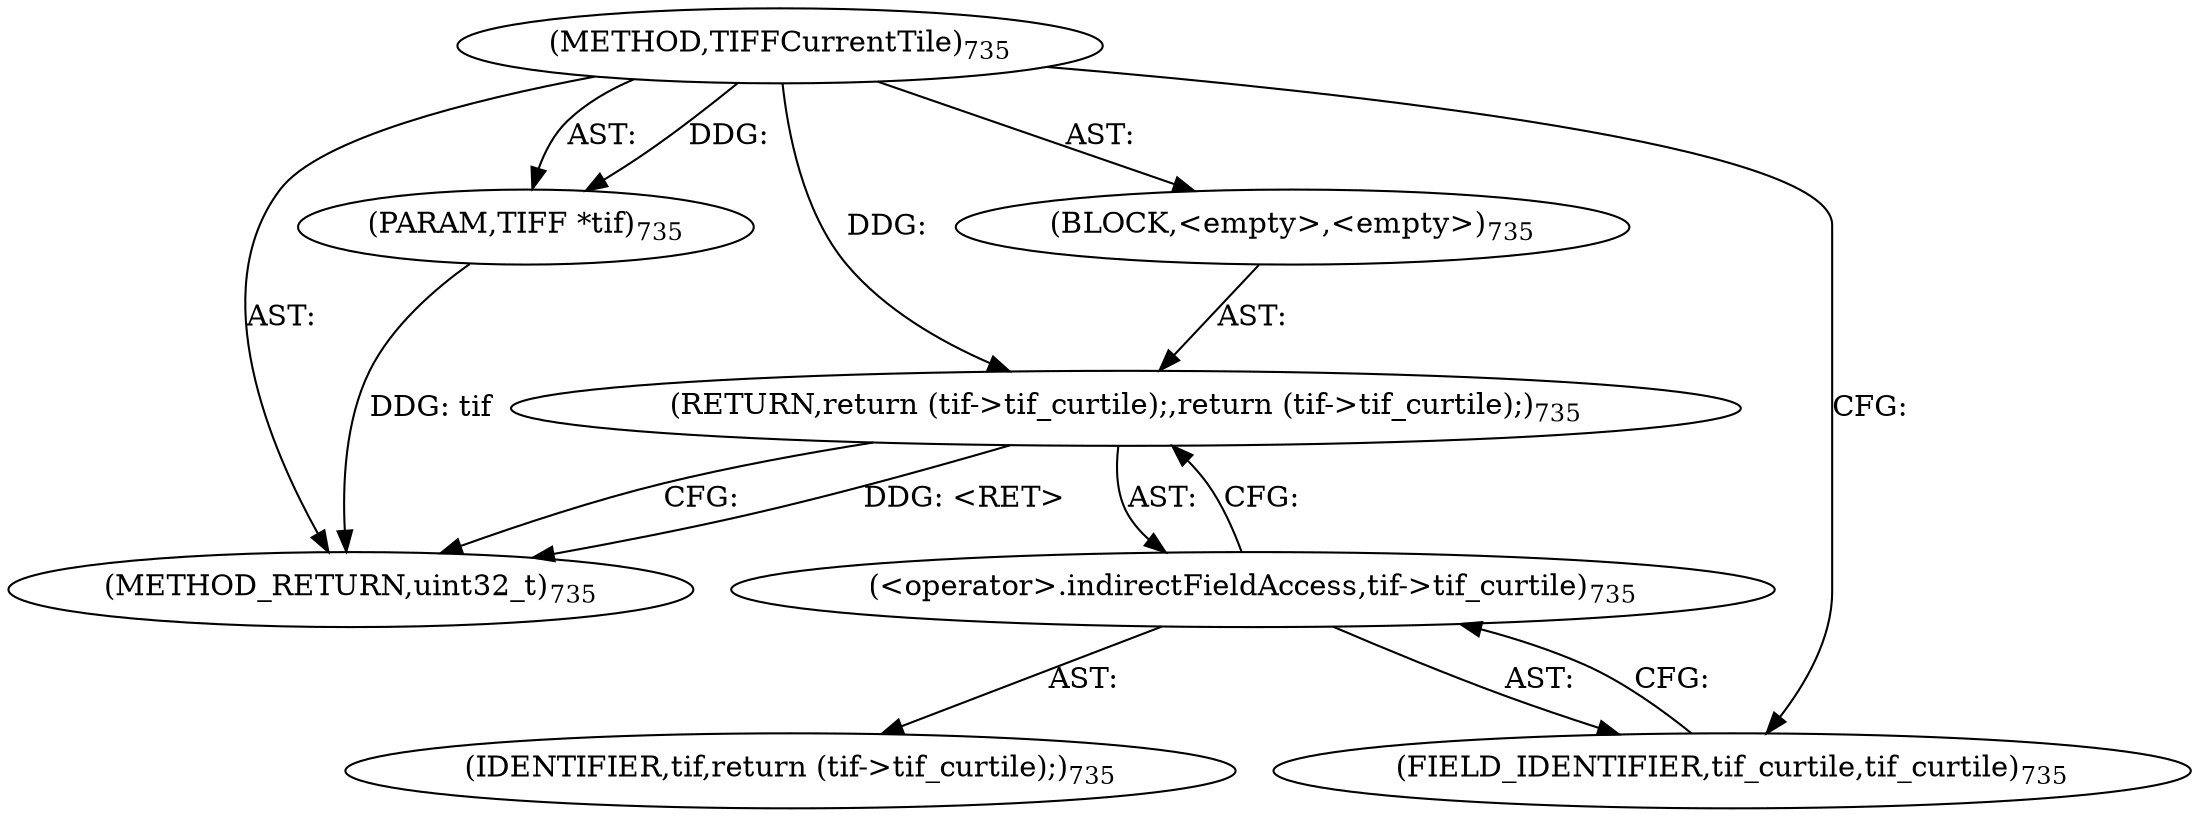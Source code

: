 digraph "TIFFCurrentTile" {  
"1565" [label = <(METHOD,TIFFCurrentTile)<SUB>735</SUB>> ]
"1566" [label = <(PARAM,TIFF *tif)<SUB>735</SUB>> ]
"1567" [label = <(BLOCK,&lt;empty&gt;,&lt;empty&gt;)<SUB>735</SUB>> ]
"1568" [label = <(RETURN,return (tif-&gt;tif_curtile);,return (tif-&gt;tif_curtile);)<SUB>735</SUB>> ]
"1569" [label = <(&lt;operator&gt;.indirectFieldAccess,tif-&gt;tif_curtile)<SUB>735</SUB>> ]
"1570" [label = <(IDENTIFIER,tif,return (tif-&gt;tif_curtile);)<SUB>735</SUB>> ]
"1571" [label = <(FIELD_IDENTIFIER,tif_curtile,tif_curtile)<SUB>735</SUB>> ]
"1572" [label = <(METHOD_RETURN,uint32_t)<SUB>735</SUB>> ]
  "1565" -> "1566"  [ label = "AST: "] 
  "1565" -> "1567"  [ label = "AST: "] 
  "1565" -> "1572"  [ label = "AST: "] 
  "1567" -> "1568"  [ label = "AST: "] 
  "1568" -> "1569"  [ label = "AST: "] 
  "1569" -> "1570"  [ label = "AST: "] 
  "1569" -> "1571"  [ label = "AST: "] 
  "1568" -> "1572"  [ label = "CFG: "] 
  "1569" -> "1568"  [ label = "CFG: "] 
  "1571" -> "1569"  [ label = "CFG: "] 
  "1565" -> "1571"  [ label = "CFG: "] 
  "1568" -> "1572"  [ label = "DDG: &lt;RET&gt;"] 
  "1566" -> "1572"  [ label = "DDG: tif"] 
  "1565" -> "1566"  [ label = "DDG: "] 
  "1565" -> "1568"  [ label = "DDG: "] 
}

